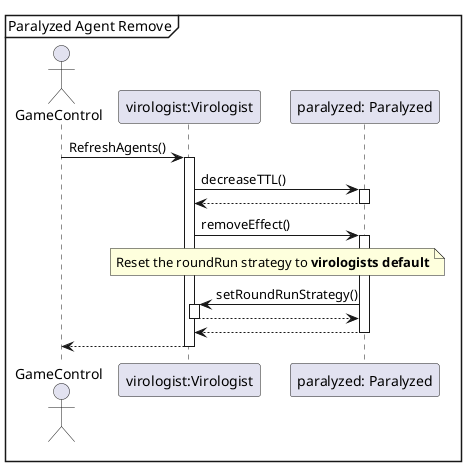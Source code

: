 @startuml
'https://plantuml.com/sequence-diagram

mainframe Paralyzed Agent Remove

actor GameControl


GameControl->"virologist:Virologist"++: RefreshAgents()
    "virologist:Virologist"->"paralyzed: Paralyzed"++:decreaseTTL()
    "paralyzed: Paralyzed"-->"virologist:Virologist"--
    "virologist:Virologist"->"paralyzed: Paralyzed"++:removeEffect()
    note over "virologist:Virologist", "paralyzed: Paralyzed"
    Reset the roundRun strategy to **virologists default**
    end note

    "paralyzed: Paralyzed" -> "virologist:Virologist"++: setRoundRunStrategy()
    "virologist:Virologist" --> "paralyzed: Paralyzed"--

    "paralyzed: Paralyzed"-->"virologist:Virologist" --
"virologist:Virologist"-->GameControl--



@enduml

